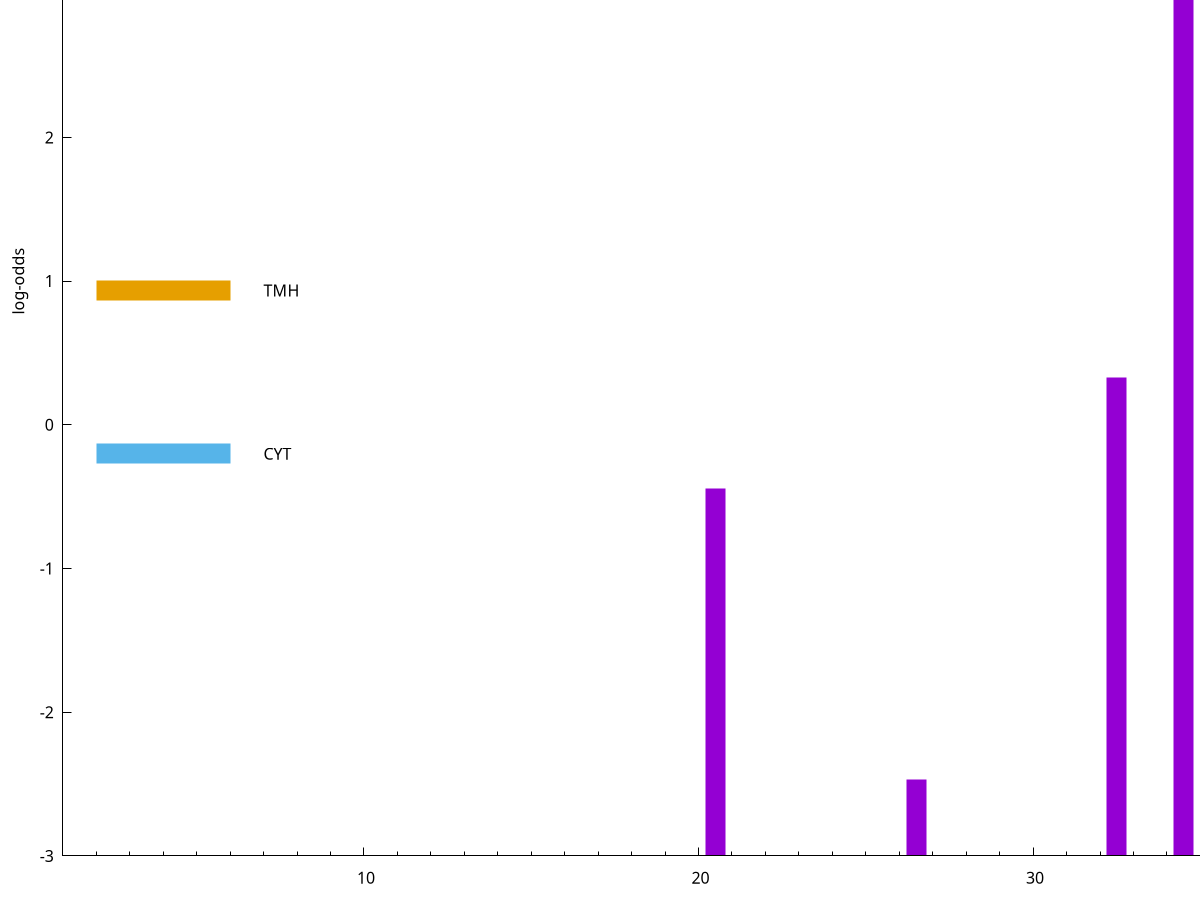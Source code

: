 set title "LipoP predictions for SRR5666458.gff"
set size 2., 1.4
set xrange [1:70] 
set mxtics 10
set yrange [-3:5]
set y2range [0:8]
set ylabel "log-odds"
set term postscript eps color solid "Helvetica" 30
set output "SRR5666458.gff26.eps"
set arrow from 2,3.55205 to 6,3.55205 nohead lt 1 lw 20
set label "SpI" at 7,3.55205
set arrow from 2,0.933896 to 6,0.933896 nohead lt 4 lw 20
set label "TMH" at 7,0.933896
set arrow from 2,-0.200913 to 6,-0.200913 nohead lt 3 lw 20
set label "CYT" at 7,-0.200913
set arrow from 2,3.55205 to 6,3.55205 nohead lt 1 lw 20
set label "SpI" at 7,3.55205
# NOTE: The scores below are the log-odds scores with the threshold
# NOTE: subtracted (a hack to make gnuplot make the histogram all
# NOTE: look nice).
plot "-" axes x1y2 title "" with impulses lt 1 lw 20
34.500000 6.155570
32.500000 3.332485
20.500000 2.555055
35.500000 1.334560
26.500000 0.534170
e
exit
